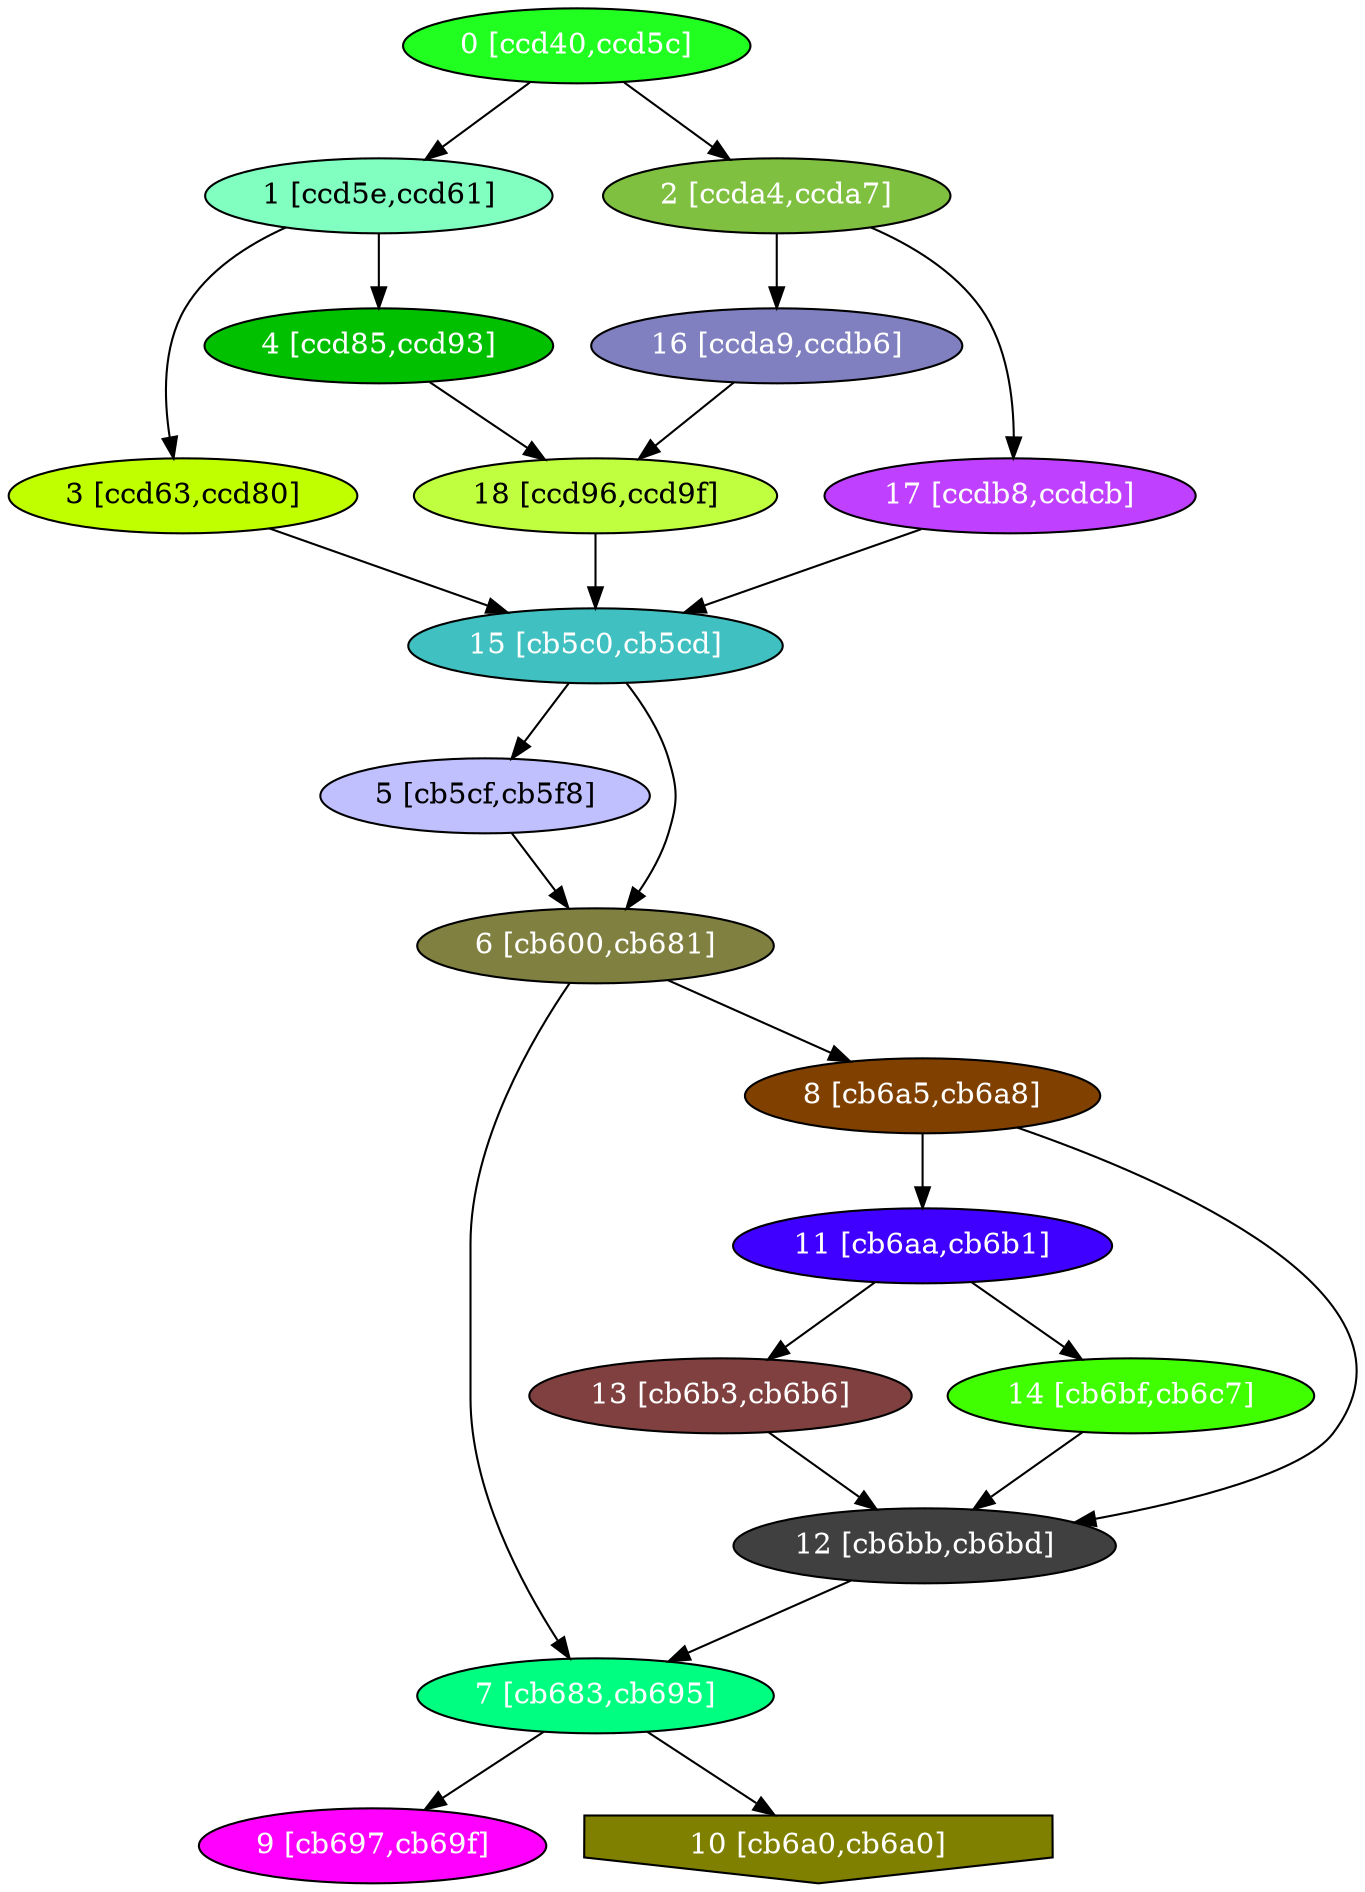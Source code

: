 diGraph libnss3{
	libnss3_0  [style=filled fillcolor="#20FF20" fontcolor="#ffffff" shape=oval label="0 [ccd40,ccd5c]"]
	libnss3_1  [style=filled fillcolor="#80FFC0" fontcolor="#000000" shape=oval label="1 [ccd5e,ccd61]"]
	libnss3_2  [style=filled fillcolor="#80C040" fontcolor="#ffffff" shape=oval label="2 [ccda4,ccda7]"]
	libnss3_3  [style=filled fillcolor="#C0FF00" fontcolor="#000000" shape=oval label="3 [ccd63,ccd80]"]
	libnss3_4  [style=filled fillcolor="#00C000" fontcolor="#ffffff" shape=oval label="4 [ccd85,ccd93]"]
	libnss3_5  [style=filled fillcolor="#C0C0FF" fontcolor="#000000" shape=oval label="5 [cb5cf,cb5f8]"]
	libnss3_6  [style=filled fillcolor="#808040" fontcolor="#ffffff" shape=oval label="6 [cb600,cb681]"]
	libnss3_7  [style=filled fillcolor="#00FF80" fontcolor="#ffffff" shape=oval label="7 [cb683,cb695]"]
	libnss3_8  [style=filled fillcolor="#804000" fontcolor="#ffffff" shape=oval label="8 [cb6a5,cb6a8]"]
	libnss3_9  [style=filled fillcolor="#FF00FF" fontcolor="#ffffff" shape=oval label="9 [cb697,cb69f]"]
	libnss3_a  [style=filled fillcolor="#808000" fontcolor="#ffffff" shape=invhouse label="10 [cb6a0,cb6a0]"]
	libnss3_b  [style=filled fillcolor="#4000FF" fontcolor="#ffffff" shape=oval label="11 [cb6aa,cb6b1]"]
	libnss3_c  [style=filled fillcolor="#404040" fontcolor="#ffffff" shape=oval label="12 [cb6bb,cb6bd]"]
	libnss3_d  [style=filled fillcolor="#804040" fontcolor="#ffffff" shape=oval label="13 [cb6b3,cb6b6]"]
	libnss3_e  [style=filled fillcolor="#40FF00" fontcolor="#ffffff" shape=oval label="14 [cb6bf,cb6c7]"]
	libnss3_f  [style=filled fillcolor="#40C0C0" fontcolor="#ffffff" shape=oval label="15 [cb5c0,cb5cd]"]
	libnss3_10  [style=filled fillcolor="#8080C0" fontcolor="#ffffff" shape=oval label="16 [ccda9,ccdb6]"]
	libnss3_11  [style=filled fillcolor="#C040FF" fontcolor="#ffffff" shape=oval label="17 [ccdb8,ccdcb]"]
	libnss3_12  [style=filled fillcolor="#C0FF40" fontcolor="#000000" shape=oval label="18 [ccd96,ccd9f]"]

	libnss3_0 -> libnss3_1
	libnss3_0 -> libnss3_2
	libnss3_1 -> libnss3_3
	libnss3_1 -> libnss3_4
	libnss3_2 -> libnss3_10
	libnss3_2 -> libnss3_11
	libnss3_3 -> libnss3_f
	libnss3_4 -> libnss3_12
	libnss3_5 -> libnss3_6
	libnss3_6 -> libnss3_7
	libnss3_6 -> libnss3_8
	libnss3_7 -> libnss3_9
	libnss3_7 -> libnss3_a
	libnss3_8 -> libnss3_b
	libnss3_8 -> libnss3_c
	libnss3_b -> libnss3_d
	libnss3_b -> libnss3_e
	libnss3_c -> libnss3_7
	libnss3_d -> libnss3_c
	libnss3_e -> libnss3_c
	libnss3_f -> libnss3_5
	libnss3_f -> libnss3_6
	libnss3_10 -> libnss3_12
	libnss3_11 -> libnss3_f
	libnss3_12 -> libnss3_f
}
